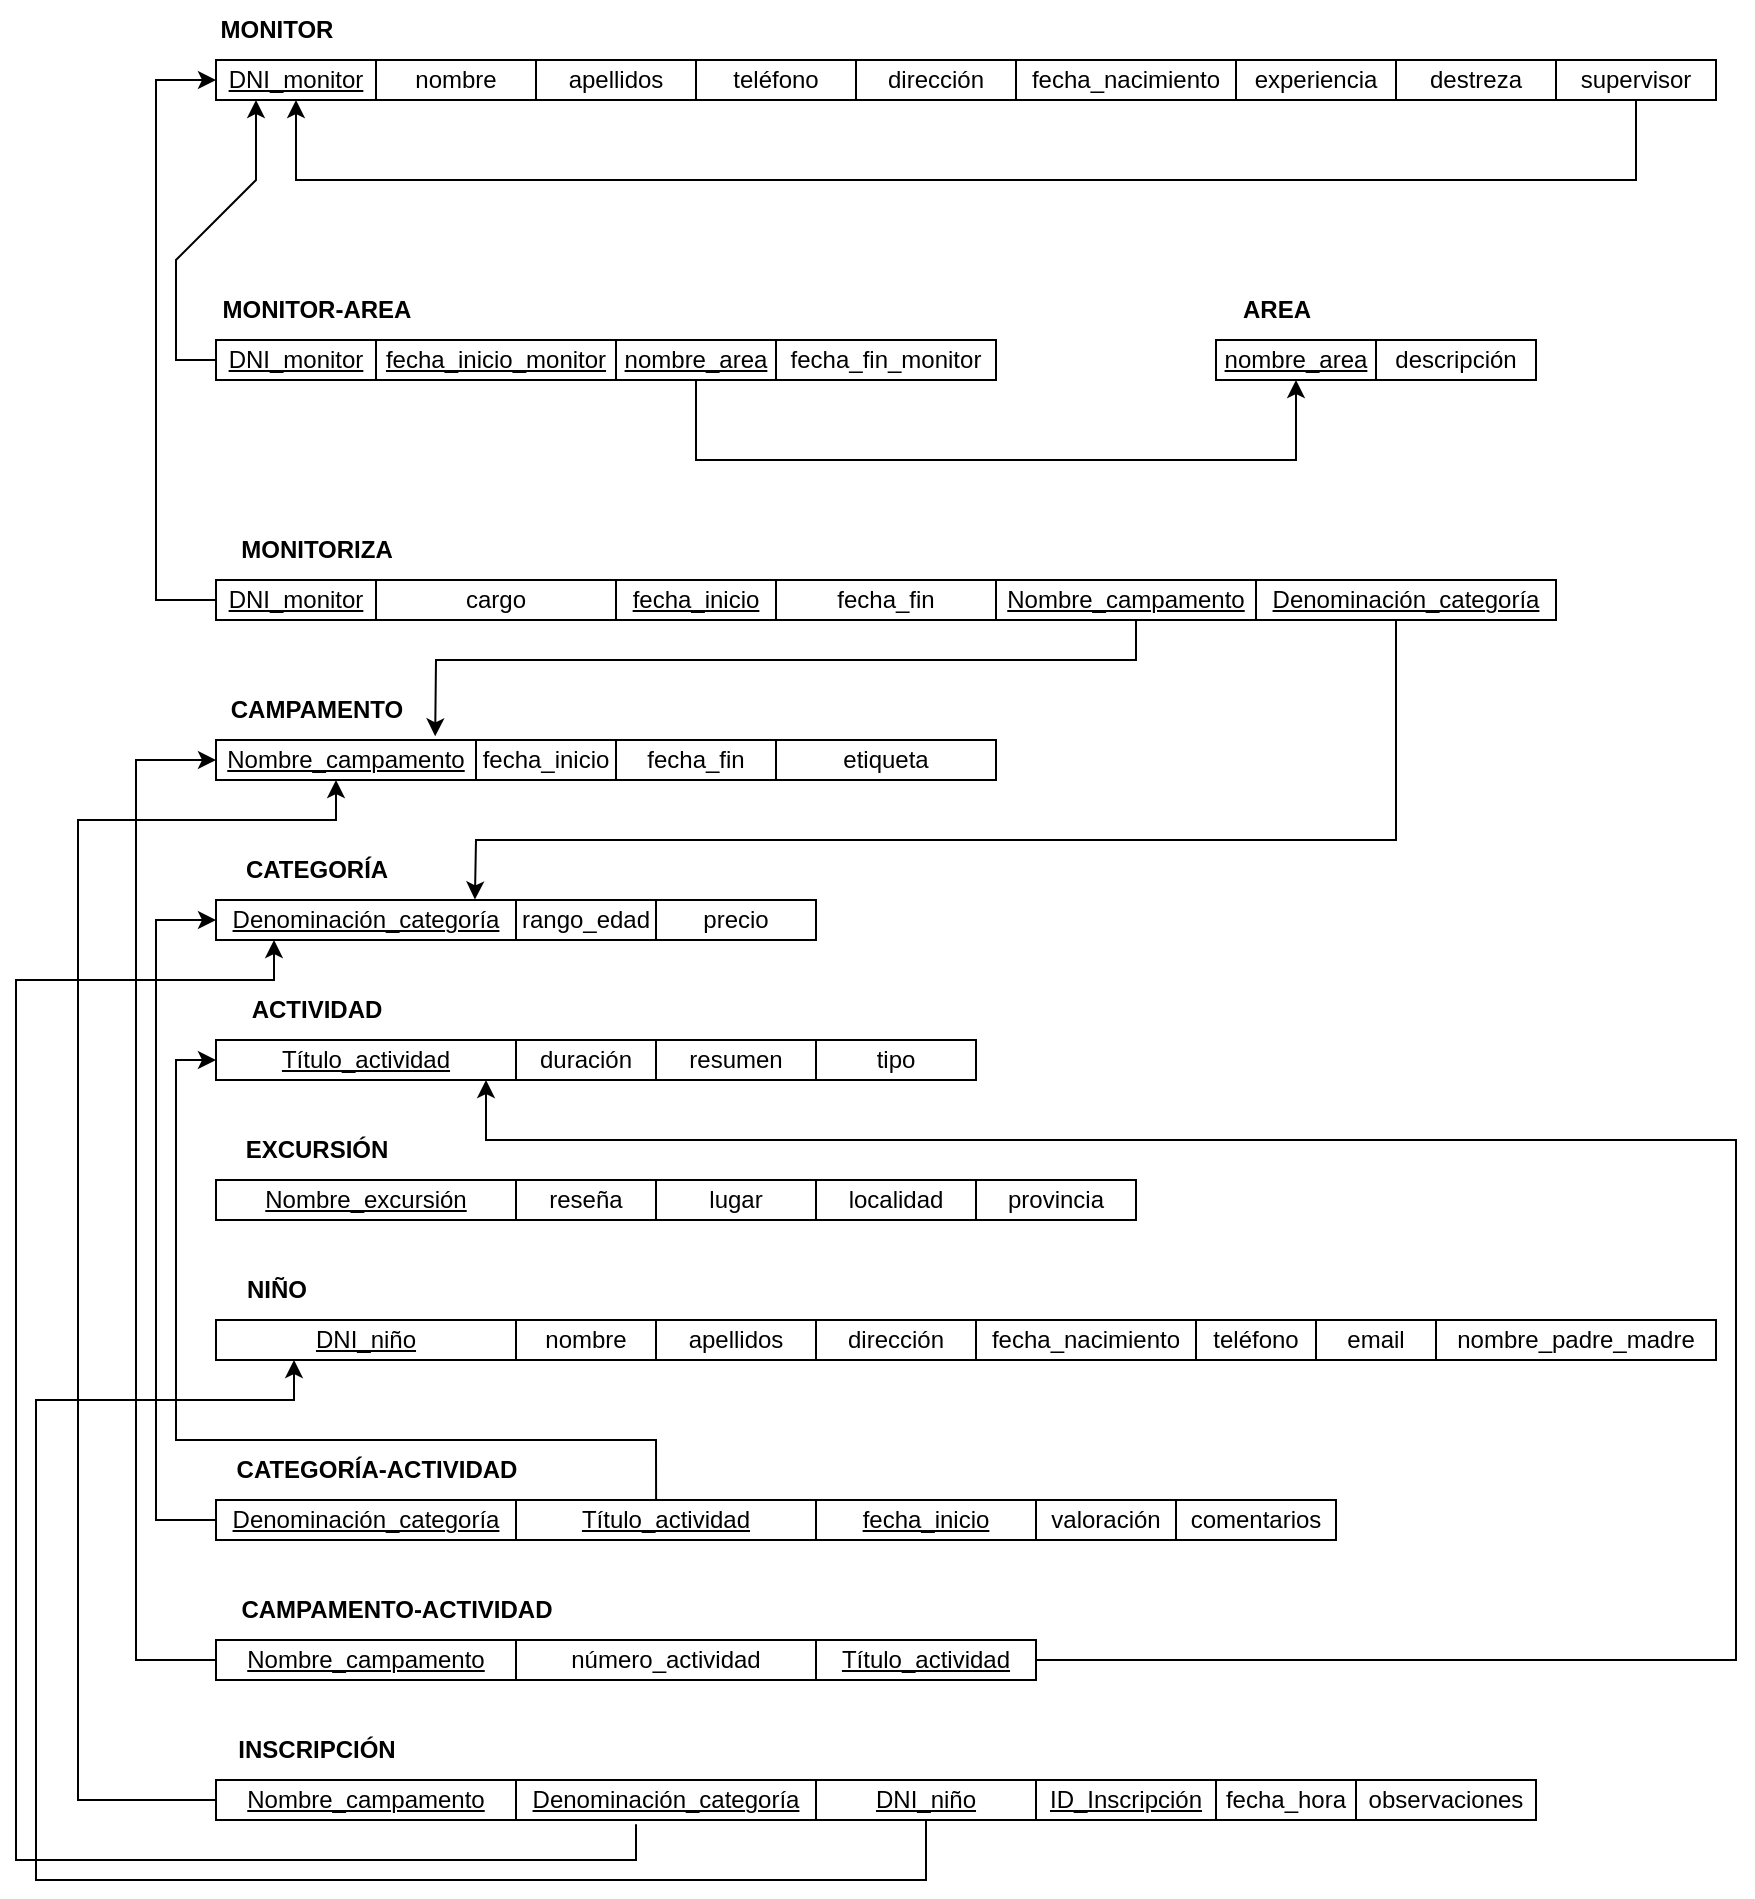 <mxfile version="24.3.0" type="github">
  <diagram name="Página-1" id="F8jsV4842HRfJ6b3ovkX">
    <mxGraphModel dx="2163" dy="783" grid="1" gridSize="10" guides="1" tooltips="1" connect="1" arrows="1" fold="1" page="1" pageScale="1" pageWidth="827" pageHeight="1169" math="0" shadow="0">
      <root>
        <mxCell id="0" />
        <mxCell id="1" parent="0" />
        <mxCell id="ysxkpecqa7wT49GuzcIq-34" value="&lt;b&gt;MONITOR&lt;/b&gt;" style="text;html=1;align=center;verticalAlign=middle;resizable=0;points=[];autosize=1;strokeColor=none;fillColor=none;" vertex="1" parent="1">
          <mxGeometry x="40" y="80" width="80" height="30" as="geometry" />
        </mxCell>
        <mxCell id="ysxkpecqa7wT49GuzcIq-35" value="&lt;u&gt;DNI_monitor&lt;/u&gt;" style="whiteSpace=wrap;html=1;" vertex="1" parent="1">
          <mxGeometry x="50" y="110" width="80" height="20" as="geometry" />
        </mxCell>
        <mxCell id="ysxkpecqa7wT49GuzcIq-36" value="nombre" style="whiteSpace=wrap;html=1;" vertex="1" parent="1">
          <mxGeometry x="130" y="110" width="80" height="20" as="geometry" />
        </mxCell>
        <mxCell id="ysxkpecqa7wT49GuzcIq-37" value="apellidos" style="whiteSpace=wrap;html=1;" vertex="1" parent="1">
          <mxGeometry x="210" y="110" width="80" height="20" as="geometry" />
        </mxCell>
        <mxCell id="ysxkpecqa7wT49GuzcIq-39" value="teléfono" style="whiteSpace=wrap;html=1;" vertex="1" parent="1">
          <mxGeometry x="290" y="110" width="80" height="20" as="geometry" />
        </mxCell>
        <mxCell id="ysxkpecqa7wT49GuzcIq-40" value="dirección" style="whiteSpace=wrap;html=1;" vertex="1" parent="1">
          <mxGeometry x="370" y="110" width="80" height="20" as="geometry" />
        </mxCell>
        <mxCell id="ysxkpecqa7wT49GuzcIq-41" value="fecha_nacimiento" style="whiteSpace=wrap;html=1;" vertex="1" parent="1">
          <mxGeometry x="450" y="110" width="110" height="20" as="geometry" />
        </mxCell>
        <mxCell id="ysxkpecqa7wT49GuzcIq-42" value="experiencia" style="whiteSpace=wrap;html=1;" vertex="1" parent="1">
          <mxGeometry x="560" y="110" width="80" height="20" as="geometry" />
        </mxCell>
        <mxCell id="ysxkpecqa7wT49GuzcIq-43" value="destreza" style="whiteSpace=wrap;html=1;" vertex="1" parent="1">
          <mxGeometry x="640" y="110" width="80" height="20" as="geometry" />
        </mxCell>
        <mxCell id="ysxkpecqa7wT49GuzcIq-44" value="supervisor" style="whiteSpace=wrap;html=1;" vertex="1" parent="1">
          <mxGeometry x="720" y="110" width="80" height="20" as="geometry" />
        </mxCell>
        <mxCell id="ysxkpecqa7wT49GuzcIq-45" value="" style="endArrow=classic;html=1;rounded=0;exitX=0.5;exitY=1;exitDx=0;exitDy=0;" edge="1" parent="1" source="ysxkpecqa7wT49GuzcIq-44">
          <mxGeometry width="50" height="50" relative="1" as="geometry">
            <mxPoint x="780" y="170" as="sourcePoint" />
            <mxPoint x="90" y="130" as="targetPoint" />
            <Array as="points">
              <mxPoint x="760" y="170" />
              <mxPoint x="90" y="170" />
            </Array>
          </mxGeometry>
        </mxCell>
        <mxCell id="ysxkpecqa7wT49GuzcIq-48" value="&lt;b&gt;MONITOR-AREA&lt;/b&gt;" style="text;html=1;align=center;verticalAlign=middle;resizable=0;points=[];autosize=1;strokeColor=none;fillColor=none;" vertex="1" parent="1">
          <mxGeometry x="40" y="220" width="120" height="30" as="geometry" />
        </mxCell>
        <mxCell id="ysxkpecqa7wT49GuzcIq-50" value="&lt;u&gt;DNI_monitor&lt;/u&gt;" style="whiteSpace=wrap;html=1;" vertex="1" parent="1">
          <mxGeometry x="50" y="250" width="80" height="20" as="geometry" />
        </mxCell>
        <mxCell id="ysxkpecqa7wT49GuzcIq-70" value="&lt;b&gt;AREA&lt;/b&gt;" style="text;html=1;align=center;verticalAlign=middle;resizable=0;points=[];autosize=1;strokeColor=none;fillColor=none;" vertex="1" parent="1">
          <mxGeometry x="550" y="220" width="60" height="30" as="geometry" />
        </mxCell>
        <mxCell id="ysxkpecqa7wT49GuzcIq-71" value="&lt;u&gt;nombre_area&lt;/u&gt;" style="whiteSpace=wrap;html=1;" vertex="1" parent="1">
          <mxGeometry x="550" y="250" width="80" height="20" as="geometry" />
        </mxCell>
        <mxCell id="ysxkpecqa7wT49GuzcIq-72" value="descripción" style="whiteSpace=wrap;html=1;" vertex="1" parent="1">
          <mxGeometry x="630" y="250" width="80" height="20" as="geometry" />
        </mxCell>
        <mxCell id="ysxkpecqa7wT49GuzcIq-74" value="&lt;u&gt;fecha_inicio_monitor&lt;/u&gt;" style="whiteSpace=wrap;html=1;" vertex="1" parent="1">
          <mxGeometry x="130" y="250" width="120" height="20" as="geometry" />
        </mxCell>
        <mxCell id="ysxkpecqa7wT49GuzcIq-75" value="&lt;u&gt;nombre_area&lt;/u&gt;" style="whiteSpace=wrap;html=1;" vertex="1" parent="1">
          <mxGeometry x="250" y="250" width="80" height="20" as="geometry" />
        </mxCell>
        <mxCell id="ysxkpecqa7wT49GuzcIq-76" value="fecha_fin_monitor" style="whiteSpace=wrap;html=1;" vertex="1" parent="1">
          <mxGeometry x="330" y="250" width="110" height="20" as="geometry" />
        </mxCell>
        <mxCell id="ysxkpecqa7wT49GuzcIq-77" value="" style="endArrow=classic;html=1;rounded=0;exitX=0.5;exitY=1;exitDx=0;exitDy=0;entryX=0.5;entryY=1;entryDx=0;entryDy=0;" edge="1" parent="1" target="ysxkpecqa7wT49GuzcIq-71">
          <mxGeometry width="50" height="50" relative="1" as="geometry">
            <mxPoint x="290" y="270" as="sourcePoint" />
            <mxPoint x="960" y="270" as="targetPoint" />
            <Array as="points">
              <mxPoint x="290" y="310" />
              <mxPoint x="590" y="310" />
            </Array>
          </mxGeometry>
        </mxCell>
        <mxCell id="ysxkpecqa7wT49GuzcIq-78" value="" style="endArrow=classic;html=1;rounded=0;" edge="1" parent="1">
          <mxGeometry width="50" height="50" relative="1" as="geometry">
            <mxPoint x="50" y="260" as="sourcePoint" />
            <mxPoint x="70" y="130" as="targetPoint" />
            <Array as="points">
              <mxPoint x="50" y="260" />
              <mxPoint x="30" y="260" />
              <mxPoint x="30" y="210" />
              <mxPoint x="70" y="170" />
            </Array>
          </mxGeometry>
        </mxCell>
        <mxCell id="ysxkpecqa7wT49GuzcIq-79" value="&lt;b&gt;MONITORIZA&lt;/b&gt;" style="text;html=1;align=center;verticalAlign=middle;resizable=0;points=[];autosize=1;strokeColor=none;fillColor=none;" vertex="1" parent="1">
          <mxGeometry x="50" y="340" width="100" height="30" as="geometry" />
        </mxCell>
        <mxCell id="ysxkpecqa7wT49GuzcIq-80" value="&lt;u&gt;DNI_monitor&lt;/u&gt;" style="whiteSpace=wrap;html=1;" vertex="1" parent="1">
          <mxGeometry x="50" y="370" width="80" height="20" as="geometry" />
        </mxCell>
        <mxCell id="ysxkpecqa7wT49GuzcIq-81" value="cargo" style="whiteSpace=wrap;html=1;" vertex="1" parent="1">
          <mxGeometry x="130" y="370" width="120" height="20" as="geometry" />
        </mxCell>
        <mxCell id="ysxkpecqa7wT49GuzcIq-82" value="&lt;u&gt;fecha_inicio&lt;/u&gt;" style="whiteSpace=wrap;html=1;" vertex="1" parent="1">
          <mxGeometry x="250" y="370" width="80" height="20" as="geometry" />
        </mxCell>
        <mxCell id="ysxkpecqa7wT49GuzcIq-83" value="fecha_fin" style="whiteSpace=wrap;html=1;" vertex="1" parent="1">
          <mxGeometry x="330" y="370" width="110" height="20" as="geometry" />
        </mxCell>
        <mxCell id="ysxkpecqa7wT49GuzcIq-84" value="&lt;u&gt;Nombre_campamento&lt;/u&gt;" style="whiteSpace=wrap;html=1;" vertex="1" parent="1">
          <mxGeometry x="440" y="370" width="130" height="20" as="geometry" />
        </mxCell>
        <mxCell id="ysxkpecqa7wT49GuzcIq-85" value="&lt;u&gt;Denominación_categoría&lt;/u&gt;" style="whiteSpace=wrap;html=1;" vertex="1" parent="1">
          <mxGeometry x="570" y="370" width="150" height="20" as="geometry" />
        </mxCell>
        <mxCell id="ysxkpecqa7wT49GuzcIq-88" value="" style="endArrow=classic;html=1;rounded=0;entryX=0;entryY=0.5;entryDx=0;entryDy=0;" edge="1" parent="1" target="ysxkpecqa7wT49GuzcIq-35">
          <mxGeometry width="50" height="50" relative="1" as="geometry">
            <mxPoint x="50" y="380" as="sourcePoint" />
            <mxPoint x="20" y="100" as="targetPoint" />
            <Array as="points">
              <mxPoint x="50" y="380" />
              <mxPoint x="20" y="380" />
              <mxPoint x="20" y="360" />
              <mxPoint x="20" y="320" />
              <mxPoint x="20" y="120" />
            </Array>
          </mxGeometry>
        </mxCell>
        <mxCell id="ysxkpecqa7wT49GuzcIq-89" value="&lt;b&gt;CAMPAMENTO&lt;/b&gt;" style="text;html=1;align=center;verticalAlign=middle;resizable=0;points=[];autosize=1;strokeColor=none;fillColor=none;" vertex="1" parent="1">
          <mxGeometry x="45" y="420" width="110" height="30" as="geometry" />
        </mxCell>
        <mxCell id="ysxkpecqa7wT49GuzcIq-90" value="&lt;u&gt;Nombre_campamento&lt;/u&gt;" style="whiteSpace=wrap;html=1;" vertex="1" parent="1">
          <mxGeometry x="50" y="450" width="130" height="20" as="geometry" />
        </mxCell>
        <mxCell id="ysxkpecqa7wT49GuzcIq-91" value="fecha_inicio" style="whiteSpace=wrap;html=1;" vertex="1" parent="1">
          <mxGeometry x="180" y="450" width="70" height="20" as="geometry" />
        </mxCell>
        <mxCell id="ysxkpecqa7wT49GuzcIq-92" value="fecha_fin" style="whiteSpace=wrap;html=1;" vertex="1" parent="1">
          <mxGeometry x="250" y="450" width="80" height="20" as="geometry" />
        </mxCell>
        <mxCell id="ysxkpecqa7wT49GuzcIq-93" value="etiqueta" style="whiteSpace=wrap;html=1;" vertex="1" parent="1">
          <mxGeometry x="330" y="450" width="110" height="20" as="geometry" />
        </mxCell>
        <mxCell id="ysxkpecqa7wT49GuzcIq-97" value="" style="endArrow=classic;html=1;rounded=0;entryX=0.843;entryY=-0.091;entryDx=0;entryDy=0;entryPerimeter=0;exitX=0.5;exitY=1;exitDx=0;exitDy=0;" edge="1" parent="1" source="ysxkpecqa7wT49GuzcIq-84" target="ysxkpecqa7wT49GuzcIq-90">
          <mxGeometry width="50" height="50" relative="1" as="geometry">
            <mxPoint x="640" y="410" as="sourcePoint" />
            <mxPoint x="120" y="410" as="targetPoint" />
            <Array as="points">
              <mxPoint x="510" y="390" />
              <mxPoint x="510" y="410" />
              <mxPoint x="160" y="410" />
            </Array>
          </mxGeometry>
        </mxCell>
        <mxCell id="ysxkpecqa7wT49GuzcIq-98" value="&lt;b&gt;CATEGORÍA&lt;/b&gt;" style="text;html=1;align=center;verticalAlign=middle;resizable=0;points=[];autosize=1;strokeColor=none;fillColor=none;" vertex="1" parent="1">
          <mxGeometry x="55" y="500" width="90" height="30" as="geometry" />
        </mxCell>
        <mxCell id="ysxkpecqa7wT49GuzcIq-99" value="&lt;u&gt;Denominación_categoría&lt;/u&gt;" style="whiteSpace=wrap;html=1;" vertex="1" parent="1">
          <mxGeometry x="50" y="530" width="150" height="20" as="geometry" />
        </mxCell>
        <mxCell id="ysxkpecqa7wT49GuzcIq-100" value="rango_edad" style="whiteSpace=wrap;html=1;" vertex="1" parent="1">
          <mxGeometry x="200" y="530" width="70" height="20" as="geometry" />
        </mxCell>
        <mxCell id="ysxkpecqa7wT49GuzcIq-101" value="precio" style="whiteSpace=wrap;html=1;" vertex="1" parent="1">
          <mxGeometry x="270" y="530" width="80" height="20" as="geometry" />
        </mxCell>
        <mxCell id="ysxkpecqa7wT49GuzcIq-103" value="" style="endArrow=classic;html=1;rounded=0;exitX=0.5;exitY=1;exitDx=0;exitDy=0;entryX=0.863;entryY=-0.013;entryDx=0;entryDy=0;entryPerimeter=0;" edge="1" parent="1" target="ysxkpecqa7wT49GuzcIq-99">
          <mxGeometry width="50" height="50" relative="1" as="geometry">
            <mxPoint x="635" y="390" as="sourcePoint" />
            <mxPoint x="150" y="500" as="targetPoint" />
            <Array as="points">
              <mxPoint x="640" y="390" />
              <mxPoint x="640" y="500" />
              <mxPoint x="290" y="500" />
              <mxPoint x="180" y="500" />
            </Array>
          </mxGeometry>
        </mxCell>
        <mxCell id="ysxkpecqa7wT49GuzcIq-104" value="&lt;b&gt;ACTIVIDAD&lt;/b&gt;" style="text;html=1;align=center;verticalAlign=middle;resizable=0;points=[];autosize=1;strokeColor=none;fillColor=none;" vertex="1" parent="1">
          <mxGeometry x="55" y="570" width="90" height="30" as="geometry" />
        </mxCell>
        <mxCell id="ysxkpecqa7wT49GuzcIq-105" value="&lt;u&gt;Título_actividad&lt;/u&gt;" style="whiteSpace=wrap;html=1;" vertex="1" parent="1">
          <mxGeometry x="50" y="600" width="150" height="20" as="geometry" />
        </mxCell>
        <mxCell id="ysxkpecqa7wT49GuzcIq-106" value="duración" style="whiteSpace=wrap;html=1;" vertex="1" parent="1">
          <mxGeometry x="200" y="600" width="70" height="20" as="geometry" />
        </mxCell>
        <mxCell id="ysxkpecqa7wT49GuzcIq-107" value="resumen" style="whiteSpace=wrap;html=1;" vertex="1" parent="1">
          <mxGeometry x="270" y="600" width="80" height="20" as="geometry" />
        </mxCell>
        <mxCell id="ysxkpecqa7wT49GuzcIq-116" value="tipo" style="whiteSpace=wrap;html=1;" vertex="1" parent="1">
          <mxGeometry x="350" y="600" width="80" height="20" as="geometry" />
        </mxCell>
        <mxCell id="ysxkpecqa7wT49GuzcIq-117" value="&lt;b&gt;EXCURSIÓN&lt;/b&gt;" style="text;html=1;align=center;verticalAlign=middle;resizable=0;points=[];autosize=1;strokeColor=none;fillColor=none;" vertex="1" parent="1">
          <mxGeometry x="55" y="640" width="90" height="30" as="geometry" />
        </mxCell>
        <mxCell id="ysxkpecqa7wT49GuzcIq-118" value="&lt;u&gt;Nombre_excursión&lt;/u&gt;" style="whiteSpace=wrap;html=1;" vertex="1" parent="1">
          <mxGeometry x="50" y="670" width="150" height="20" as="geometry" />
        </mxCell>
        <mxCell id="ysxkpecqa7wT49GuzcIq-119" value="reseña" style="whiteSpace=wrap;html=1;" vertex="1" parent="1">
          <mxGeometry x="200" y="670" width="70" height="20" as="geometry" />
        </mxCell>
        <mxCell id="ysxkpecqa7wT49GuzcIq-120" value="lugar" style="whiteSpace=wrap;html=1;" vertex="1" parent="1">
          <mxGeometry x="270" y="670" width="80" height="20" as="geometry" />
        </mxCell>
        <mxCell id="ysxkpecqa7wT49GuzcIq-121" value="localidad" style="whiteSpace=wrap;html=1;" vertex="1" parent="1">
          <mxGeometry x="350" y="670" width="80" height="20" as="geometry" />
        </mxCell>
        <mxCell id="ysxkpecqa7wT49GuzcIq-127" value="provincia" style="whiteSpace=wrap;html=1;" vertex="1" parent="1">
          <mxGeometry x="430" y="670" width="80" height="20" as="geometry" />
        </mxCell>
        <mxCell id="ysxkpecqa7wT49GuzcIq-128" value="&lt;b&gt;NIÑO&lt;/b&gt;" style="text;html=1;align=center;verticalAlign=middle;resizable=0;points=[];autosize=1;strokeColor=none;fillColor=none;" vertex="1" parent="1">
          <mxGeometry x="55" y="710" width="50" height="30" as="geometry" />
        </mxCell>
        <mxCell id="ysxkpecqa7wT49GuzcIq-129" value="&lt;u&gt;DNI_niño&lt;/u&gt;" style="whiteSpace=wrap;html=1;" vertex="1" parent="1">
          <mxGeometry x="50" y="740" width="150" height="20" as="geometry" />
        </mxCell>
        <mxCell id="ysxkpecqa7wT49GuzcIq-130" value="nombre" style="whiteSpace=wrap;html=1;" vertex="1" parent="1">
          <mxGeometry x="200" y="740" width="70" height="20" as="geometry" />
        </mxCell>
        <mxCell id="ysxkpecqa7wT49GuzcIq-131" value="apellidos" style="whiteSpace=wrap;html=1;" vertex="1" parent="1">
          <mxGeometry x="270" y="740" width="80" height="20" as="geometry" />
        </mxCell>
        <mxCell id="ysxkpecqa7wT49GuzcIq-132" value="dirección" style="whiteSpace=wrap;html=1;" vertex="1" parent="1">
          <mxGeometry x="350" y="740" width="80" height="20" as="geometry" />
        </mxCell>
        <mxCell id="ysxkpecqa7wT49GuzcIq-133" value="fecha_nacimiento" style="whiteSpace=wrap;html=1;" vertex="1" parent="1">
          <mxGeometry x="430" y="740" width="110" height="20" as="geometry" />
        </mxCell>
        <mxCell id="ysxkpecqa7wT49GuzcIq-134" value="teléfono" style="whiteSpace=wrap;html=1;" vertex="1" parent="1">
          <mxGeometry x="540" y="740" width="60" height="20" as="geometry" />
        </mxCell>
        <mxCell id="ysxkpecqa7wT49GuzcIq-135" value="email" style="whiteSpace=wrap;html=1;" vertex="1" parent="1">
          <mxGeometry x="600" y="740" width="60" height="20" as="geometry" />
        </mxCell>
        <mxCell id="ysxkpecqa7wT49GuzcIq-136" value="nombre_padre_madre" style="whiteSpace=wrap;html=1;" vertex="1" parent="1">
          <mxGeometry x="660" y="740" width="140" height="20" as="geometry" />
        </mxCell>
        <mxCell id="ysxkpecqa7wT49GuzcIq-137" value="&lt;b&gt;CATEGORÍA-ACTIVIDAD&lt;/b&gt;" style="text;html=1;align=center;verticalAlign=middle;resizable=0;points=[];autosize=1;strokeColor=none;fillColor=none;" vertex="1" parent="1">
          <mxGeometry x="50" y="800" width="160" height="30" as="geometry" />
        </mxCell>
        <mxCell id="ysxkpecqa7wT49GuzcIq-147" value="&lt;u&gt;Denominación_categoría&lt;/u&gt;" style="whiteSpace=wrap;html=1;" vertex="1" parent="1">
          <mxGeometry x="50" y="830" width="150" height="20" as="geometry" />
        </mxCell>
        <mxCell id="ysxkpecqa7wT49GuzcIq-148" value="&lt;u&gt;Título_actividad&lt;/u&gt;" style="whiteSpace=wrap;html=1;" vertex="1" parent="1">
          <mxGeometry x="200" y="830" width="150" height="20" as="geometry" />
        </mxCell>
        <mxCell id="ysxkpecqa7wT49GuzcIq-151" value="&lt;u&gt;fecha_inicio&lt;/u&gt;" style="whiteSpace=wrap;html=1;" vertex="1" parent="1">
          <mxGeometry x="350" y="830" width="110" height="20" as="geometry" />
        </mxCell>
        <mxCell id="ysxkpecqa7wT49GuzcIq-152" value="valoración" style="whiteSpace=wrap;html=1;" vertex="1" parent="1">
          <mxGeometry x="460" y="830" width="70" height="20" as="geometry" />
        </mxCell>
        <mxCell id="ysxkpecqa7wT49GuzcIq-153" value="comentarios" style="whiteSpace=wrap;html=1;" vertex="1" parent="1">
          <mxGeometry x="530" y="830" width="80" height="20" as="geometry" />
        </mxCell>
        <mxCell id="ysxkpecqa7wT49GuzcIq-154" value="" style="endArrow=classic;html=1;rounded=0;entryX=0;entryY=0.5;entryDx=0;entryDy=0;" edge="1" parent="1" target="ysxkpecqa7wT49GuzcIq-99">
          <mxGeometry width="50" height="50" relative="1" as="geometry">
            <mxPoint x="50" y="840" as="sourcePoint" />
            <mxPoint x="50" y="530" as="targetPoint" />
            <Array as="points">
              <mxPoint x="50" y="840" />
              <mxPoint x="20" y="840" />
              <mxPoint x="20" y="770" />
              <mxPoint x="20" y="730" />
              <mxPoint x="20" y="540" />
            </Array>
          </mxGeometry>
        </mxCell>
        <mxCell id="ysxkpecqa7wT49GuzcIq-155" value="" style="endArrow=classic;html=1;rounded=0;entryX=0;entryY=0.5;entryDx=0;entryDy=0;exitX=0.467;exitY=0;exitDx=0;exitDy=0;exitPerimeter=0;" edge="1" parent="1" source="ysxkpecqa7wT49GuzcIq-148">
          <mxGeometry width="50" height="50" relative="1" as="geometry">
            <mxPoint x="50" y="910" as="sourcePoint" />
            <mxPoint x="50" y="610" as="targetPoint" />
            <Array as="points">
              <mxPoint x="270" y="800" />
              <mxPoint x="70" y="800" />
              <mxPoint x="30" y="800" />
              <mxPoint x="30" y="610" />
            </Array>
          </mxGeometry>
        </mxCell>
        <mxCell id="ysxkpecqa7wT49GuzcIq-156" value="&lt;b&gt;CAMPAMENTO-ACTIVIDAD&lt;/b&gt;" style="text;html=1;align=center;verticalAlign=middle;resizable=0;points=[];autosize=1;strokeColor=none;fillColor=none;" vertex="1" parent="1">
          <mxGeometry x="50" y="870" width="180" height="30" as="geometry" />
        </mxCell>
        <mxCell id="ysxkpecqa7wT49GuzcIq-157" value="&lt;u&gt;Nombre_campamento&lt;/u&gt;" style="whiteSpace=wrap;html=1;" vertex="1" parent="1">
          <mxGeometry x="50" y="900" width="150" height="20" as="geometry" />
        </mxCell>
        <mxCell id="ysxkpecqa7wT49GuzcIq-158" value="número_actividad" style="whiteSpace=wrap;html=1;" vertex="1" parent="1">
          <mxGeometry x="200" y="900" width="150" height="20" as="geometry" />
        </mxCell>
        <mxCell id="ysxkpecqa7wT49GuzcIq-159" value="&lt;u&gt;Título_actividad&lt;/u&gt;" style="whiteSpace=wrap;html=1;" vertex="1" parent="1">
          <mxGeometry x="350" y="900" width="110" height="20" as="geometry" />
        </mxCell>
        <mxCell id="ysxkpecqa7wT49GuzcIq-168" value="" style="endArrow=classic;html=1;rounded=0;entryX=0;entryY=0.5;entryDx=0;entryDy=0;" edge="1" parent="1" target="ysxkpecqa7wT49GuzcIq-90">
          <mxGeometry width="50" height="50" relative="1" as="geometry">
            <mxPoint x="50" y="910" as="sourcePoint" />
            <mxPoint x="50" y="610" as="targetPoint" />
            <Array as="points">
              <mxPoint x="50" y="910" />
              <mxPoint x="10" y="910" />
              <mxPoint x="10" y="840" />
              <mxPoint x="10" y="460" />
            </Array>
          </mxGeometry>
        </mxCell>
        <mxCell id="ysxkpecqa7wT49GuzcIq-169" value="" style="endArrow=classic;html=1;rounded=0;exitX=1;exitY=0.5;exitDx=0;exitDy=0;" edge="1" parent="1" source="ysxkpecqa7wT49GuzcIq-159">
          <mxGeometry width="50" height="50" relative="1" as="geometry">
            <mxPoint x="810" y="930" as="sourcePoint" />
            <mxPoint x="185" y="620" as="targetPoint" />
            <Array as="points">
              <mxPoint x="810" y="910" />
              <mxPoint x="810" y="650" />
              <mxPoint x="185" y="650" />
            </Array>
          </mxGeometry>
        </mxCell>
        <mxCell id="ysxkpecqa7wT49GuzcIq-170" value="&lt;b&gt;INSCRIPCIÓN&lt;/b&gt;" style="text;html=1;align=center;verticalAlign=middle;resizable=0;points=[];autosize=1;strokeColor=none;fillColor=none;" vertex="1" parent="1">
          <mxGeometry x="50" y="940" width="100" height="30" as="geometry" />
        </mxCell>
        <mxCell id="ysxkpecqa7wT49GuzcIq-184" style="edgeStyle=orthogonalEdgeStyle;rounded=0;orthogonalLoop=1;jettySize=auto;html=1;exitX=0;exitY=0.5;exitDx=0;exitDy=0;" edge="1" parent="1" source="ysxkpecqa7wT49GuzcIq-171">
          <mxGeometry relative="1" as="geometry">
            <mxPoint x="110" y="470" as="targetPoint" />
            <Array as="points">
              <mxPoint x="-19" y="980" />
              <mxPoint x="-19" y="490" />
              <mxPoint x="110" y="490" />
              <mxPoint x="110" y="470" />
            </Array>
          </mxGeometry>
        </mxCell>
        <mxCell id="ysxkpecqa7wT49GuzcIq-171" value="&lt;u&gt;Nombre_campamento&lt;/u&gt;" style="whiteSpace=wrap;html=1;" vertex="1" parent="1">
          <mxGeometry x="50" y="970" width="150" height="20" as="geometry" />
        </mxCell>
        <mxCell id="ysxkpecqa7wT49GuzcIq-172" value="&lt;u&gt;Denominación_categoría&lt;/u&gt;" style="whiteSpace=wrap;html=1;" vertex="1" parent="1">
          <mxGeometry x="200" y="970" width="150" height="20" as="geometry" />
        </mxCell>
        <mxCell id="ysxkpecqa7wT49GuzcIq-173" value="&lt;u&gt;DNI_niño&lt;/u&gt;" style="whiteSpace=wrap;html=1;" vertex="1" parent="1">
          <mxGeometry x="350" y="970" width="110" height="20" as="geometry" />
        </mxCell>
        <mxCell id="ysxkpecqa7wT49GuzcIq-174" value="&lt;u&gt;ID_Inscripción&lt;/u&gt;" style="whiteSpace=wrap;html=1;" vertex="1" parent="1">
          <mxGeometry x="460" y="970" width="90" height="20" as="geometry" />
        </mxCell>
        <mxCell id="ysxkpecqa7wT49GuzcIq-175" value="fecha_hora" style="whiteSpace=wrap;html=1;" vertex="1" parent="1">
          <mxGeometry x="550" y="970" width="70" height="20" as="geometry" />
        </mxCell>
        <mxCell id="ysxkpecqa7wT49GuzcIq-180" value="observaciones" style="whiteSpace=wrap;html=1;" vertex="1" parent="1">
          <mxGeometry x="620" y="970" width="90" height="20" as="geometry" />
        </mxCell>
        <mxCell id="ysxkpecqa7wT49GuzcIq-185" style="edgeStyle=orthogonalEdgeStyle;rounded=0;orthogonalLoop=1;jettySize=auto;html=1;exitX=0.4;exitY=1.108;exitDx=0;exitDy=0;exitPerimeter=0;" edge="1" parent="1" source="ysxkpecqa7wT49GuzcIq-172">
          <mxGeometry relative="1" as="geometry">
            <mxPoint x="79" y="550" as="targetPoint" />
            <mxPoint x="260" y="1000" as="sourcePoint" />
            <Array as="points">
              <mxPoint x="260" y="1010" />
              <mxPoint x="-50" y="1010" />
              <mxPoint x="-50" y="570" />
              <mxPoint x="79" y="570" />
            </Array>
          </mxGeometry>
        </mxCell>
        <mxCell id="ysxkpecqa7wT49GuzcIq-186" style="edgeStyle=orthogonalEdgeStyle;rounded=0;orthogonalLoop=1;jettySize=auto;html=1;exitX=0.5;exitY=1;exitDx=0;exitDy=0;" edge="1" parent="1" source="ysxkpecqa7wT49GuzcIq-173">
          <mxGeometry relative="1" as="geometry">
            <mxPoint x="89" y="760" as="targetPoint" />
            <mxPoint x="430" y="1020" as="sourcePoint" />
            <Array as="points">
              <mxPoint x="405" y="1020" />
              <mxPoint x="-40" y="1020" />
              <mxPoint x="-40" y="780" />
              <mxPoint x="89" y="780" />
            </Array>
          </mxGeometry>
        </mxCell>
      </root>
    </mxGraphModel>
  </diagram>
</mxfile>
